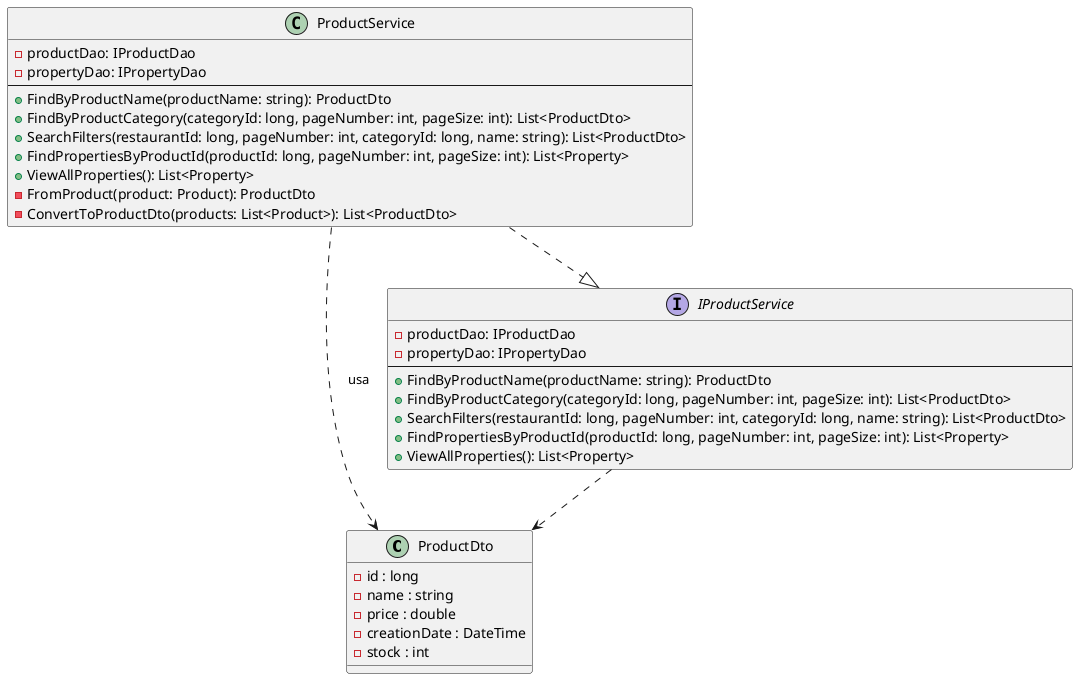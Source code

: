 @startuml Diagrama de Clases para UMLProductService
' DTO
class ProductDto {
    -id : long
    -name : string
    -price : double
    -creationDate : DateTime
    -stock : int
}

interface IProductService {
    -productDao: IProductDao
    -propertyDao: IPropertyDao
    --
    +FindByProductName(productName: string): ProductDto
    +FindByProductCategory(categoryId: long, pageNumber: int, pageSize: int): List<ProductDto>
    +SearchFilters(restaurantId: long, pageNumber: int, categoryId: long, name: string): List<ProductDto>
    +FindPropertiesByProductId(productId: long, pageNumber: int, pageSize: int): List<Property>
    +ViewAllProperties(): List<Property>
}

class ProductService {
    -productDao: IProductDao
    -propertyDao: IPropertyDao
    --
    +FindByProductName(productName: string): ProductDto
    +FindByProductCategory(categoryId: long, pageNumber: int, pageSize: int): List<ProductDto>
    +SearchFilters(restaurantId: long, pageNumber: int, categoryId: long, name: string): List<ProductDto>
    +FindPropertiesByProductId(productId: long, pageNumber: int, pageSize: int): List<Property>
    +ViewAllProperties(): List<Property>
    -FromProduct(product: Product): ProductDto
    -ConvertToProductDto(products: List<Product>): List<ProductDto>
}

ProductService ..|> IProductService
ProductService ..> ProductDto : usa

IProductService ..> ProductDto